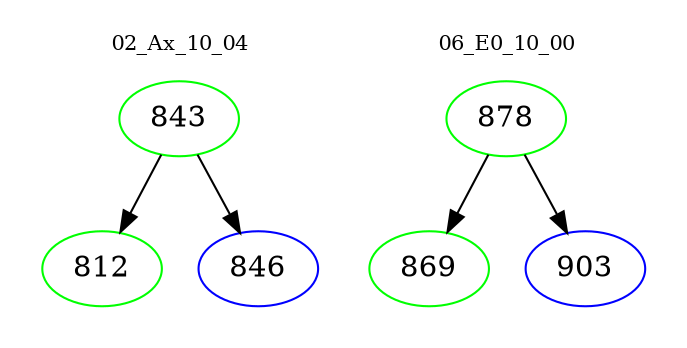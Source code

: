 digraph{
subgraph cluster_0 {
color = white
label = "02_Ax_10_04";
fontsize=10;
T0_843 [label="843", color="green"]
T0_843 -> T0_812 [color="black"]
T0_812 [label="812", color="green"]
T0_843 -> T0_846 [color="black"]
T0_846 [label="846", color="blue"]
}
subgraph cluster_1 {
color = white
label = "06_E0_10_00";
fontsize=10;
T1_878 [label="878", color="green"]
T1_878 -> T1_869 [color="black"]
T1_869 [label="869", color="green"]
T1_878 -> T1_903 [color="black"]
T1_903 [label="903", color="blue"]
}
}
